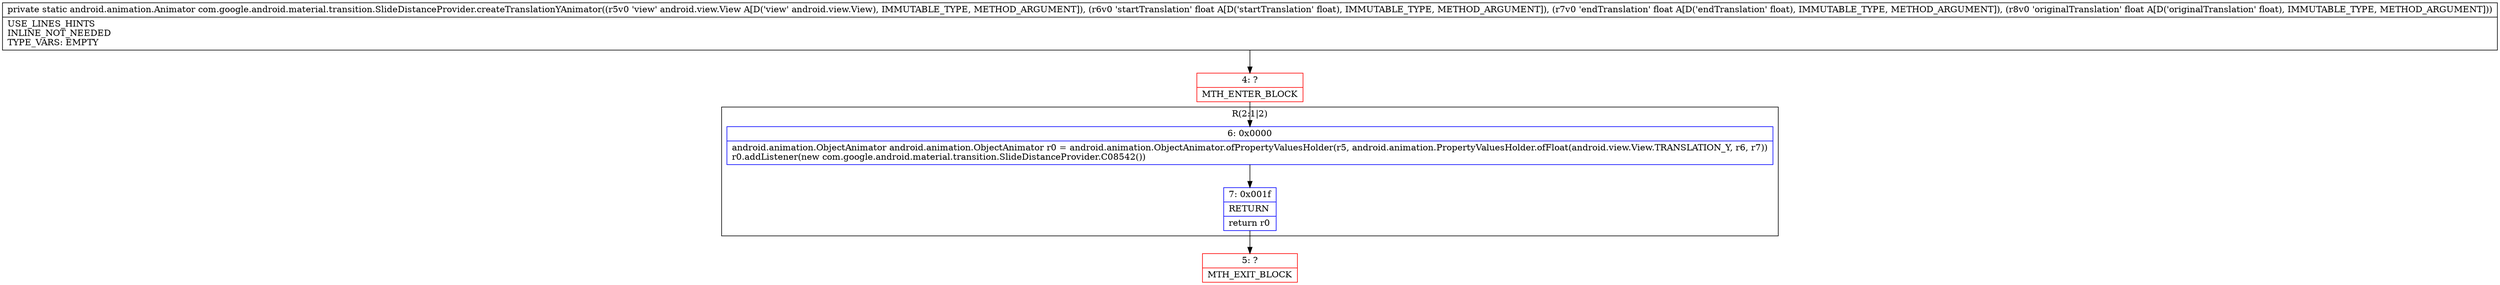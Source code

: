 digraph "CFG forcom.google.android.material.transition.SlideDistanceProvider.createTranslationYAnimator(Landroid\/view\/View;FFF)Landroid\/animation\/Animator;" {
subgraph cluster_Region_1289955526 {
label = "R(2:1|2)";
node [shape=record,color=blue];
Node_6 [shape=record,label="{6\:\ 0x0000|android.animation.ObjectAnimator android.animation.ObjectAnimator r0 = android.animation.ObjectAnimator.ofPropertyValuesHolder(r5, android.animation.PropertyValuesHolder.ofFloat(android.view.View.TRANSLATION_Y, r6, r7))\lr0.addListener(new com.google.android.material.transition.SlideDistanceProvider.C08542())\l}"];
Node_7 [shape=record,label="{7\:\ 0x001f|RETURN\l|return r0\l}"];
}
Node_4 [shape=record,color=red,label="{4\:\ ?|MTH_ENTER_BLOCK\l}"];
Node_5 [shape=record,color=red,label="{5\:\ ?|MTH_EXIT_BLOCK\l}"];
MethodNode[shape=record,label="{private static android.animation.Animator com.google.android.material.transition.SlideDistanceProvider.createTranslationYAnimator((r5v0 'view' android.view.View A[D('view' android.view.View), IMMUTABLE_TYPE, METHOD_ARGUMENT]), (r6v0 'startTranslation' float A[D('startTranslation' float), IMMUTABLE_TYPE, METHOD_ARGUMENT]), (r7v0 'endTranslation' float A[D('endTranslation' float), IMMUTABLE_TYPE, METHOD_ARGUMENT]), (r8v0 'originalTranslation' float A[D('originalTranslation' float), IMMUTABLE_TYPE, METHOD_ARGUMENT]))  | USE_LINES_HINTS\lINLINE_NOT_NEEDED\lTYPE_VARS: EMPTY\l}"];
MethodNode -> Node_4;Node_6 -> Node_7;
Node_7 -> Node_5;
Node_4 -> Node_6;
}

